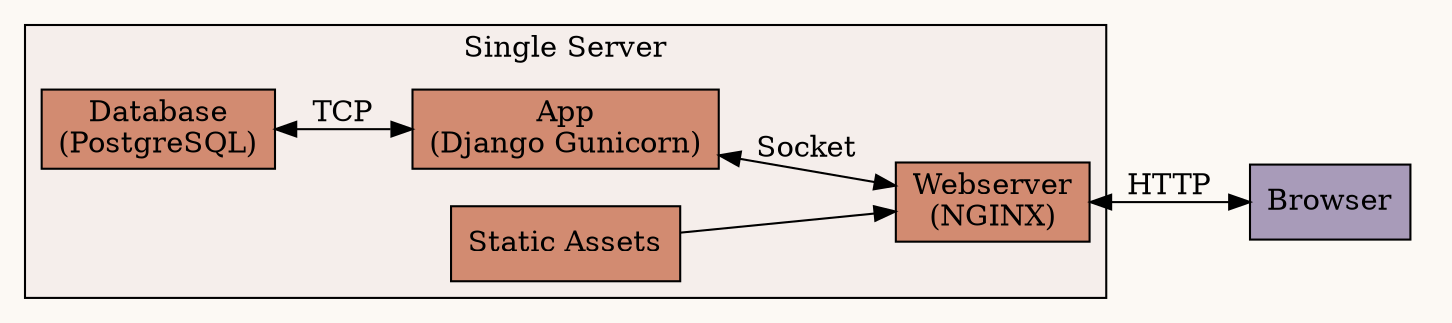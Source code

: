 digraph Application {
    bgcolor = "#fcf9f4";
    rankdir = LR;
    node[shape=box, style=filled, fillcolor="#d28b71"];

    subgraph clusterClient {
        style = invis;
        browser [label="Browser", fillcolor="#a89bb9"];
    };
    subgraph clusterServer {
        label="Single Server";
        bgcolor="#f5eeeb";
        app [label="App\n(Django Gunicorn)"];
        database [label="Database\n(PostgreSQL)"];
        assets[label="Static Assets"];
        webserver [label="Webserver\n(NGINX)"];
    };

    database -> app [label="TCP", dir="both"];
    app -> webserver [label="Socket", dir="both"];
    assets -> webserver;
    webserver -> browser [label="HTTP", dir="both"];
}
